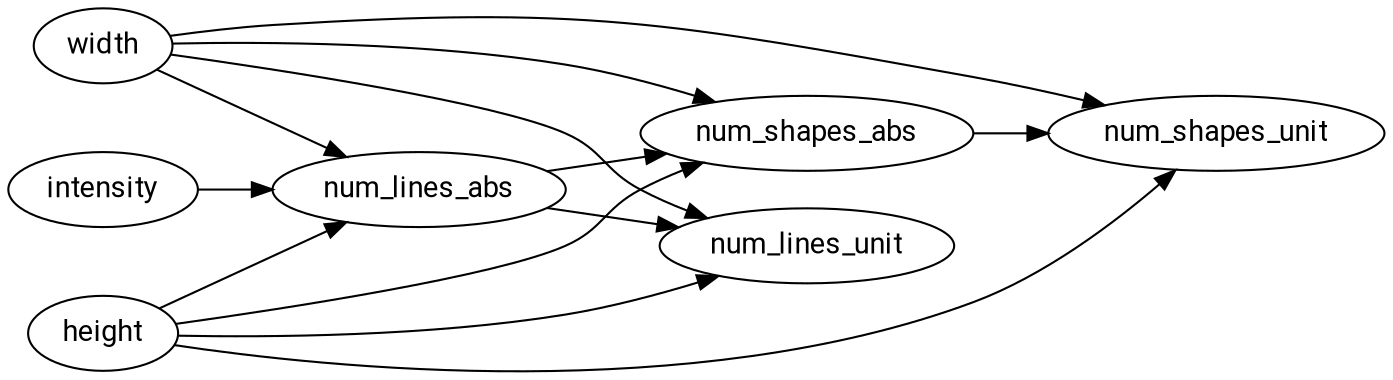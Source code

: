 digraph poisson_line_process {
  fontname="Roboto";
  rankdir="LR";
  graph [rankdir="LR", fontname="Roboto", bgcolor=transparent];
  node [color="black", fillcolor="white", style="filled", fontname="Roboto"];

  width -> num_lines_abs;
  width -> num_shapes_abs;
  width -> num_lines_unit;
  width -> num_shapes_unit;
  height -> num_lines_abs;
  height -> num_shapes_abs;
  height -> num_lines_unit;
  height -> num_shapes_unit;
  num_lines_abs -> num_lines_unit;
  num_shapes_abs -> num_shapes_unit;
  intensity -> num_lines_abs;
  num_lines_abs -> num_shapes_abs ;}
